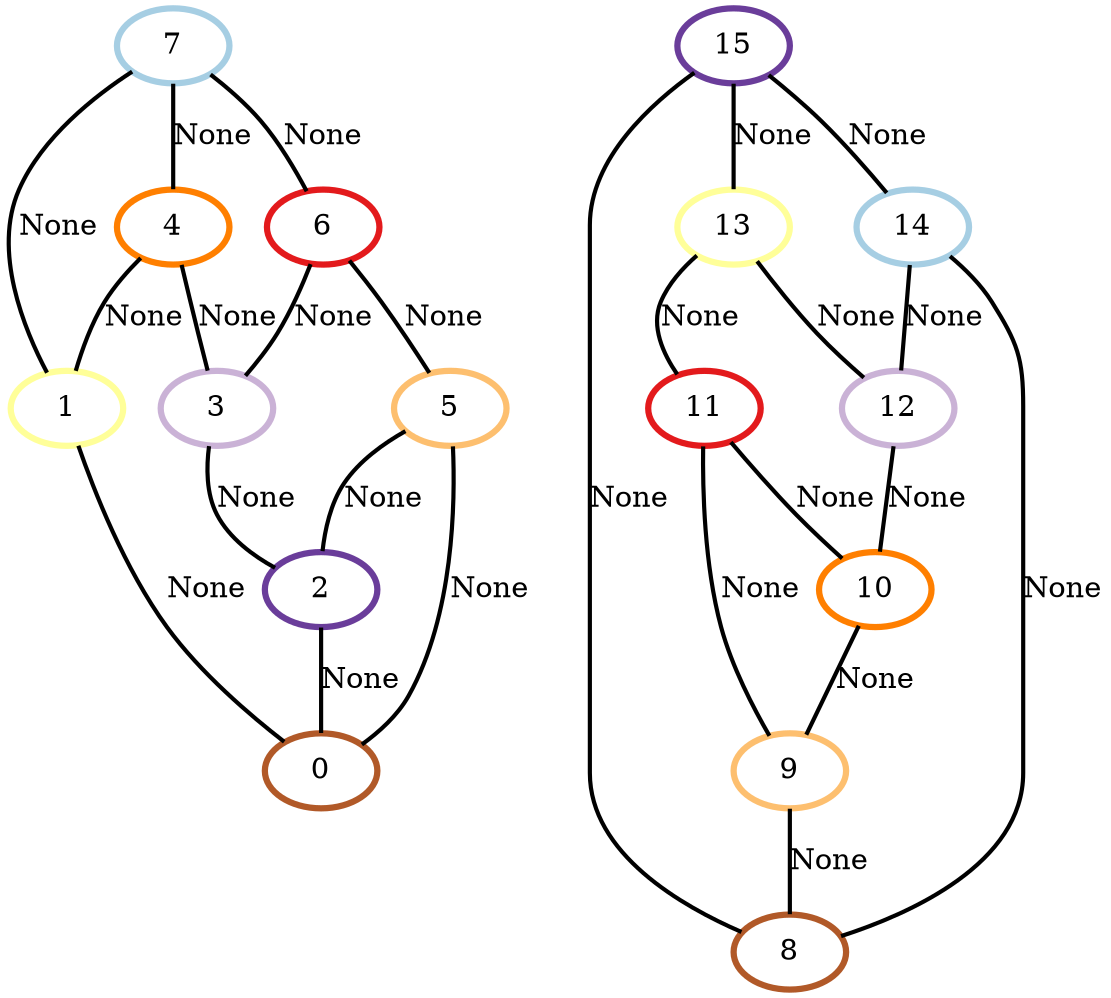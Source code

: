 graph G {
    0 [penwidth=3,label="0",color=12, colorscheme=paired12]
    1 [penwidth=3,label="1",color=11, colorscheme=paired12]
    2 [penwidth=3,label="2",color=10, colorscheme=paired12]
    3 [penwidth=3,label="3",color=9, colorscheme=paired12]
    4 [penwidth=3,label="4",color=8, colorscheme=paired12]
    5 [penwidth=3,label="5",color=7, colorscheme=paired12]
    6 [penwidth=3,label="6",color=6, colorscheme=paired12]
    7 [penwidth=3,label="7",color=1, colorscheme=paired12]
    8 [penwidth=3,label="8",color=12, colorscheme=paired12]
    9 [penwidth=3,label="9",color=7, colorscheme=paired12]
    10 [penwidth=3,label="10",color=8, colorscheme=paired12]
    11 [penwidth=3,label="11",color=6, colorscheme=paired12]
    12 [penwidth=3,label="12",color=9, colorscheme=paired12]
    13 [penwidth=3,label="13",color=11, colorscheme=paired12]
    14 [penwidth=3,label="14",color=1, colorscheme=paired12]
    15 [penwidth=3,label="15",color=10, colorscheme=paired12]

    1--0 [penwidth=2,label="None"]
    2--0 [penwidth=2,label="None"]
    5--0 [penwidth=2,label="None"]
    4--1 [penwidth=2,label="None"]
    7--1 [penwidth=2,label="None"]
    3--2 [penwidth=2,label="None"]
    5--2 [penwidth=2,label="None"]
    4--3 [penwidth=2,label="None"]
    6--3 [penwidth=2,label="None"]
    7--4 [penwidth=2,label="None"]
    6--5 [penwidth=2,label="None"]
    7--6 [penwidth=2,label="None"]
    9--8 [penwidth=2,label="None"]
    14--8 [penwidth=2,label="None"]
    15--8 [penwidth=2,label="None"]
    10--9 [penwidth=2,label="None"]
    11--9 [penwidth=2,label="None"]
    11--10 [penwidth=2,label="None"]
    12--10 [penwidth=2,label="None"]
    13--11 [penwidth=2,label="None"]
    13--12 [penwidth=2,label="None"]
    14--12 [penwidth=2,label="None"]
    15--13 [penwidth=2,label="None"]
    15--14 [penwidth=2,label="None"]
}